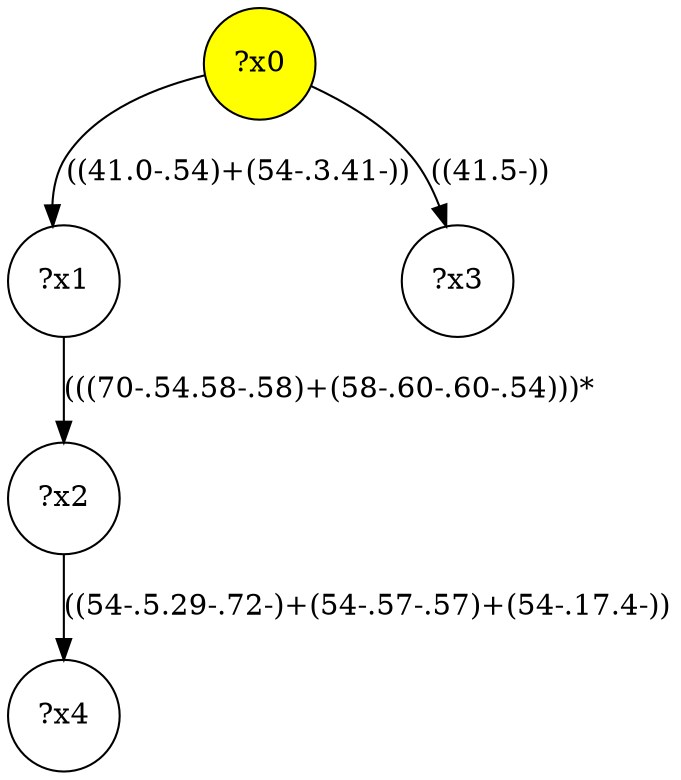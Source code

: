 digraph g {
	x0 [fillcolor="yellow", style="filled," shape=circle, label="?x0"];
	x1 [shape=circle, label="?x1"];
	x0 -> x1 [label="((41.0-.54)+(54-.3.41-))"];
	x2 [shape=circle, label="?x2"];
	x1 -> x2 [label="(((70-.54.58-.58)+(58-.60-.60-.54)))*"];
	x3 [shape=circle, label="?x3"];
	x0 -> x3 [label="((41.5-))"];
	x4 [shape=circle, label="?x4"];
	x2 -> x4 [label="((54-.5.29-.72-)+(54-.57-.57)+(54-.17.4-))"];
}

